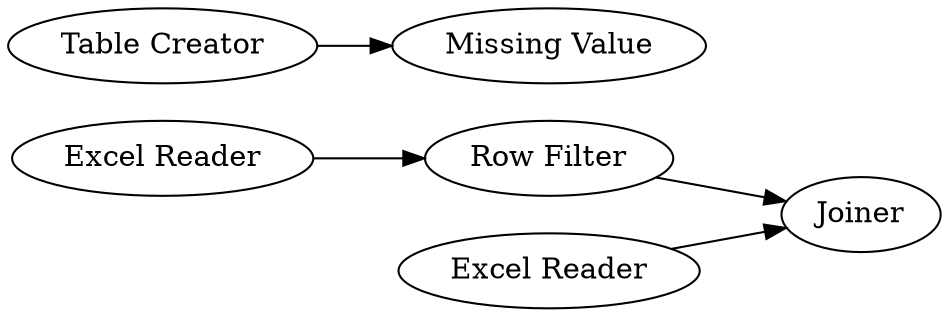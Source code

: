 digraph {
	2 -> 3
	5 -> 6
	1 -> 4
	3 -> 4
	5 [label="Table Creator"]
	1 [label="Excel Reader"]
	4 [label=Joiner]
	6 [label="Missing Value"]
	3 [label="Row Filter"]
	2 [label="Excel Reader"]
	rankdir=LR
}
